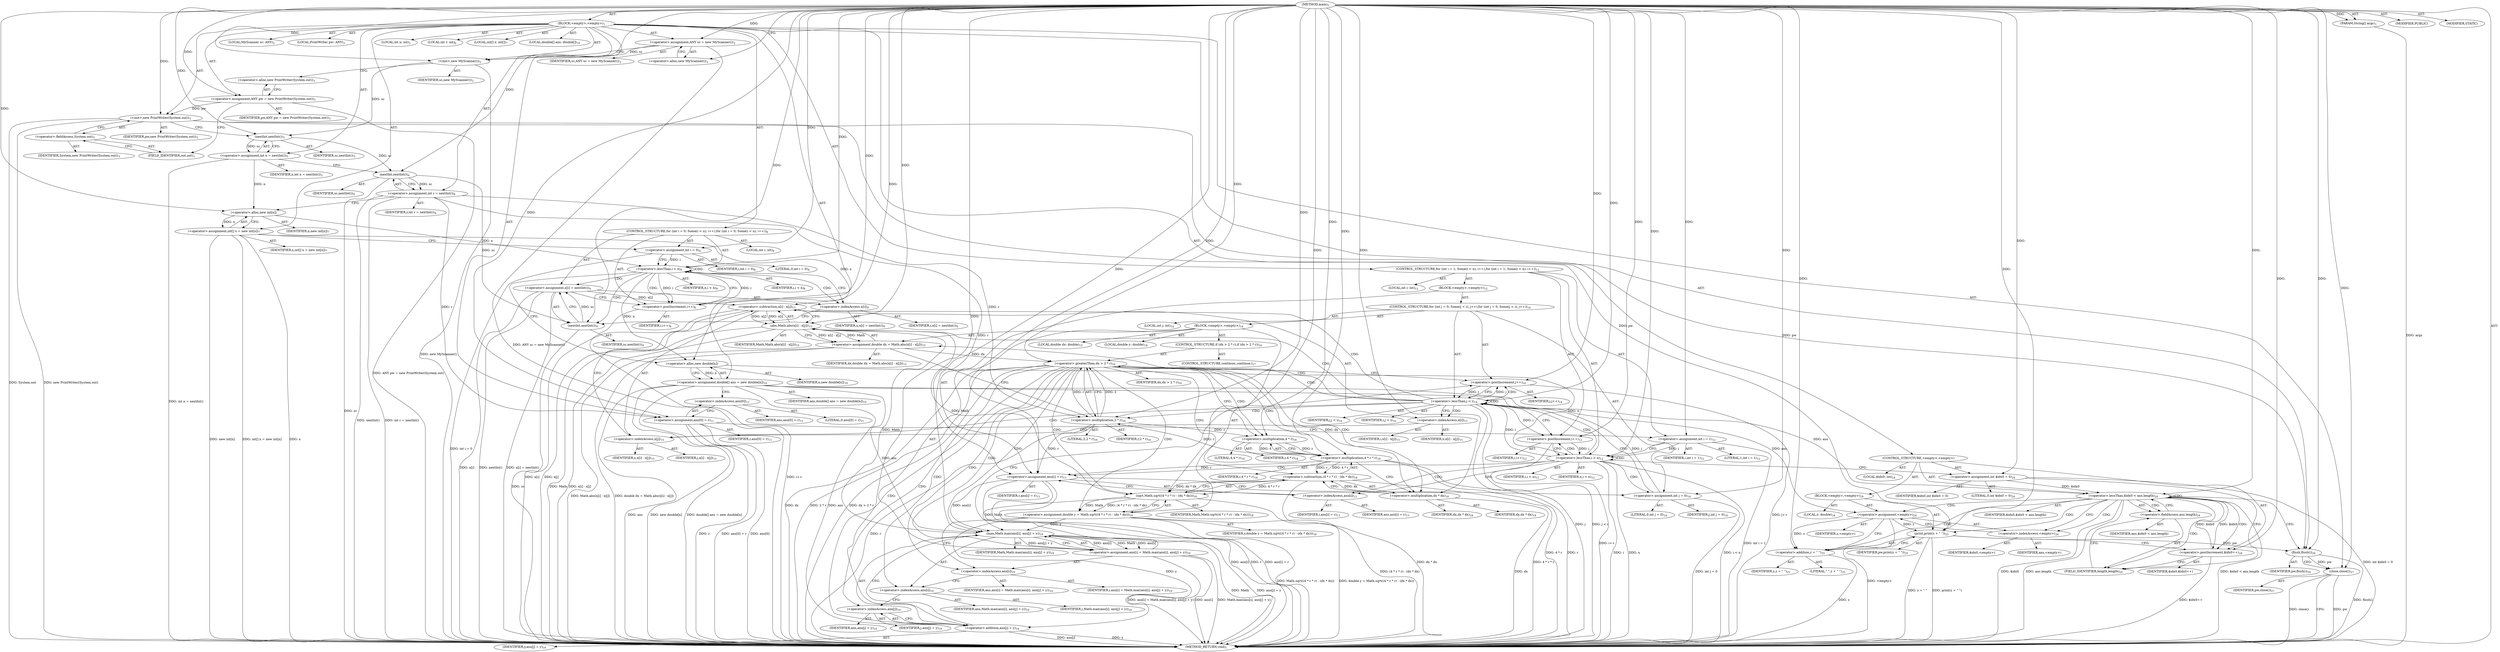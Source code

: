 digraph "main" {  
"21" [label = <(METHOD,main)<SUB>1</SUB>> ]
"22" [label = <(PARAM,String[] args)<SUB>1</SUB>> ]
"23" [label = <(BLOCK,&lt;empty&gt;,&lt;empty&gt;)<SUB>1</SUB>> ]
"4" [label = <(LOCAL,MyScanner sc: ANY)<SUB>2</SUB>> ]
"24" [label = <(&lt;operator&gt;.assignment,ANY sc = new MyScanner())<SUB>2</SUB>> ]
"25" [label = <(IDENTIFIER,sc,ANY sc = new MyScanner())<SUB>2</SUB>> ]
"26" [label = <(&lt;operator&gt;.alloc,new MyScanner())<SUB>2</SUB>> ]
"27" [label = <(&lt;init&gt;,new MyScanner())<SUB>2</SUB>> ]
"3" [label = <(IDENTIFIER,sc,new MyScanner())<SUB>2</SUB>> ]
"6" [label = <(LOCAL,PrintWriter pw: ANY)<SUB>3</SUB>> ]
"28" [label = <(&lt;operator&gt;.assignment,ANY pw = new PrintWriter(System.out))<SUB>3</SUB>> ]
"29" [label = <(IDENTIFIER,pw,ANY pw = new PrintWriter(System.out))<SUB>3</SUB>> ]
"30" [label = <(&lt;operator&gt;.alloc,new PrintWriter(System.out))<SUB>3</SUB>> ]
"31" [label = <(&lt;init&gt;,new PrintWriter(System.out))<SUB>3</SUB>> ]
"5" [label = <(IDENTIFIER,pw,new PrintWriter(System.out))<SUB>3</SUB>> ]
"32" [label = <(&lt;operator&gt;.fieldAccess,System.out)<SUB>3</SUB>> ]
"33" [label = <(IDENTIFIER,System,new PrintWriter(System.out))<SUB>3</SUB>> ]
"34" [label = <(FIELD_IDENTIFIER,out,out)<SUB>3</SUB>> ]
"35" [label = <(LOCAL,int n: int)<SUB>5</SUB>> ]
"36" [label = <(&lt;operator&gt;.assignment,int n = nextInt())<SUB>5</SUB>> ]
"37" [label = <(IDENTIFIER,n,int n = nextInt())<SUB>5</SUB>> ]
"38" [label = <(nextInt,nextInt())<SUB>5</SUB>> ]
"39" [label = <(IDENTIFIER,sc,nextInt())<SUB>5</SUB>> ]
"40" [label = <(LOCAL,int r: int)<SUB>6</SUB>> ]
"41" [label = <(&lt;operator&gt;.assignment,int r = nextInt())<SUB>6</SUB>> ]
"42" [label = <(IDENTIFIER,r,int r = nextInt())<SUB>6</SUB>> ]
"43" [label = <(nextInt,nextInt())<SUB>6</SUB>> ]
"44" [label = <(IDENTIFIER,sc,nextInt())<SUB>6</SUB>> ]
"45" [label = <(LOCAL,int[] x: int[])<SUB>7</SUB>> ]
"46" [label = <(&lt;operator&gt;.assignment,int[] x = new int[n])<SUB>7</SUB>> ]
"47" [label = <(IDENTIFIER,x,int[] x = new int[n])<SUB>7</SUB>> ]
"48" [label = <(&lt;operator&gt;.alloc,new int[n])> ]
"49" [label = <(IDENTIFIER,n,new int[n])<SUB>7</SUB>> ]
"50" [label = <(CONTROL_STRUCTURE,for (int i = 0; Some(i &lt; n); i++),for (int i = 0; Some(i &lt; n); i++))<SUB>8</SUB>> ]
"51" [label = <(LOCAL,int i: int)<SUB>8</SUB>> ]
"52" [label = <(&lt;operator&gt;.assignment,int i = 0)<SUB>8</SUB>> ]
"53" [label = <(IDENTIFIER,i,int i = 0)<SUB>8</SUB>> ]
"54" [label = <(LITERAL,0,int i = 0)<SUB>8</SUB>> ]
"55" [label = <(&lt;operator&gt;.lessThan,i &lt; n)<SUB>8</SUB>> ]
"56" [label = <(IDENTIFIER,i,i &lt; n)<SUB>8</SUB>> ]
"57" [label = <(IDENTIFIER,n,i &lt; n)<SUB>8</SUB>> ]
"58" [label = <(&lt;operator&gt;.postIncrement,i++)<SUB>8</SUB>> ]
"59" [label = <(IDENTIFIER,i,i++)<SUB>8</SUB>> ]
"60" [label = <(&lt;operator&gt;.assignment,x[i] = nextInt())<SUB>9</SUB>> ]
"61" [label = <(&lt;operator&gt;.indexAccess,x[i])<SUB>9</SUB>> ]
"62" [label = <(IDENTIFIER,x,x[i] = nextInt())<SUB>9</SUB>> ]
"63" [label = <(IDENTIFIER,i,x[i] = nextInt())<SUB>9</SUB>> ]
"64" [label = <(nextInt,nextInt())<SUB>9</SUB>> ]
"65" [label = <(IDENTIFIER,sc,nextInt())<SUB>9</SUB>> ]
"66" [label = <(LOCAL,double[] ans: double[])<SUB>10</SUB>> ]
"67" [label = <(&lt;operator&gt;.assignment,double[] ans = new double[n])<SUB>10</SUB>> ]
"68" [label = <(IDENTIFIER,ans,double[] ans = new double[n])<SUB>10</SUB>> ]
"69" [label = <(&lt;operator&gt;.alloc,new double[n])> ]
"70" [label = <(IDENTIFIER,n,new double[n])<SUB>10</SUB>> ]
"71" [label = <(&lt;operator&gt;.assignment,ans[0] = r)<SUB>11</SUB>> ]
"72" [label = <(&lt;operator&gt;.indexAccess,ans[0])<SUB>11</SUB>> ]
"73" [label = <(IDENTIFIER,ans,ans[0] = r)<SUB>11</SUB>> ]
"74" [label = <(LITERAL,0,ans[0] = r)<SUB>11</SUB>> ]
"75" [label = <(IDENTIFIER,r,ans[0] = r)<SUB>11</SUB>> ]
"76" [label = <(CONTROL_STRUCTURE,for (int i = 1; Some(i &lt; n); i++),for (int i = 1; Some(i &lt; n); i++))<SUB>12</SUB>> ]
"77" [label = <(LOCAL,int i: int)<SUB>12</SUB>> ]
"78" [label = <(&lt;operator&gt;.assignment,int i = 1)<SUB>12</SUB>> ]
"79" [label = <(IDENTIFIER,i,int i = 1)<SUB>12</SUB>> ]
"80" [label = <(LITERAL,1,int i = 1)<SUB>12</SUB>> ]
"81" [label = <(&lt;operator&gt;.lessThan,i &lt; n)<SUB>12</SUB>> ]
"82" [label = <(IDENTIFIER,i,i &lt; n)<SUB>12</SUB>> ]
"83" [label = <(IDENTIFIER,n,i &lt; n)<SUB>12</SUB>> ]
"84" [label = <(&lt;operator&gt;.postIncrement,i++)<SUB>12</SUB>> ]
"85" [label = <(IDENTIFIER,i,i++)<SUB>12</SUB>> ]
"86" [label = <(BLOCK,&lt;empty&gt;,&lt;empty&gt;)<SUB>12</SUB>> ]
"87" [label = <(&lt;operator&gt;.assignment,ans[i] = r)<SUB>13</SUB>> ]
"88" [label = <(&lt;operator&gt;.indexAccess,ans[i])<SUB>13</SUB>> ]
"89" [label = <(IDENTIFIER,ans,ans[i] = r)<SUB>13</SUB>> ]
"90" [label = <(IDENTIFIER,i,ans[i] = r)<SUB>13</SUB>> ]
"91" [label = <(IDENTIFIER,r,ans[i] = r)<SUB>13</SUB>> ]
"92" [label = <(CONTROL_STRUCTURE,for (int j = 0; Some(j &lt; i); j++),for (int j = 0; Some(j &lt; i); j++))<SUB>14</SUB>> ]
"93" [label = <(LOCAL,int j: int)<SUB>14</SUB>> ]
"94" [label = <(&lt;operator&gt;.assignment,int j = 0)<SUB>14</SUB>> ]
"95" [label = <(IDENTIFIER,j,int j = 0)<SUB>14</SUB>> ]
"96" [label = <(LITERAL,0,int j = 0)<SUB>14</SUB>> ]
"97" [label = <(&lt;operator&gt;.lessThan,j &lt; i)<SUB>14</SUB>> ]
"98" [label = <(IDENTIFIER,j,j &lt; i)<SUB>14</SUB>> ]
"99" [label = <(IDENTIFIER,i,j &lt; i)<SUB>14</SUB>> ]
"100" [label = <(&lt;operator&gt;.postIncrement,j++)<SUB>14</SUB>> ]
"101" [label = <(IDENTIFIER,j,j++)<SUB>14</SUB>> ]
"102" [label = <(BLOCK,&lt;empty&gt;,&lt;empty&gt;)<SUB>14</SUB>> ]
"103" [label = <(LOCAL,double dx: double)<SUB>15</SUB>> ]
"104" [label = <(&lt;operator&gt;.assignment,double dx = Math.abs(x[i] - x[j]))<SUB>15</SUB>> ]
"105" [label = <(IDENTIFIER,dx,double dx = Math.abs(x[i] - x[j]))<SUB>15</SUB>> ]
"106" [label = <(abs,Math.abs(x[i] - x[j]))<SUB>15</SUB>> ]
"107" [label = <(IDENTIFIER,Math,Math.abs(x[i] - x[j]))<SUB>15</SUB>> ]
"108" [label = <(&lt;operator&gt;.subtraction,x[i] - x[j])<SUB>15</SUB>> ]
"109" [label = <(&lt;operator&gt;.indexAccess,x[i])<SUB>15</SUB>> ]
"110" [label = <(IDENTIFIER,x,x[i] - x[j])<SUB>15</SUB>> ]
"111" [label = <(IDENTIFIER,i,x[i] - x[j])<SUB>15</SUB>> ]
"112" [label = <(&lt;operator&gt;.indexAccess,x[j])<SUB>15</SUB>> ]
"113" [label = <(IDENTIFIER,x,x[i] - x[j])<SUB>15</SUB>> ]
"114" [label = <(IDENTIFIER,j,x[i] - x[j])<SUB>15</SUB>> ]
"115" [label = <(CONTROL_STRUCTURE,if (dx &gt; 2 * r),if (dx &gt; 2 * r))<SUB>16</SUB>> ]
"116" [label = <(&lt;operator&gt;.greaterThan,dx &gt; 2 * r)<SUB>16</SUB>> ]
"117" [label = <(IDENTIFIER,dx,dx &gt; 2 * r)<SUB>16</SUB>> ]
"118" [label = <(&lt;operator&gt;.multiplication,2 * r)<SUB>16</SUB>> ]
"119" [label = <(LITERAL,2,2 * r)<SUB>16</SUB>> ]
"120" [label = <(IDENTIFIER,r,2 * r)<SUB>16</SUB>> ]
"121" [label = <(CONTROL_STRUCTURE,continue;,continue;)<SUB>17</SUB>> ]
"122" [label = <(LOCAL,double y: double)<SUB>18</SUB>> ]
"123" [label = <(&lt;operator&gt;.assignment,double y = Math.sqrt((4 * r * r) - (dx * dx)))<SUB>18</SUB>> ]
"124" [label = <(IDENTIFIER,y,double y = Math.sqrt((4 * r * r) - (dx * dx)))<SUB>18</SUB>> ]
"125" [label = <(sqrt,Math.sqrt((4 * r * r) - (dx * dx)))<SUB>18</SUB>> ]
"126" [label = <(IDENTIFIER,Math,Math.sqrt((4 * r * r) - (dx * dx)))<SUB>18</SUB>> ]
"127" [label = <(&lt;operator&gt;.subtraction,(4 * r * r) - (dx * dx))<SUB>18</SUB>> ]
"128" [label = <(&lt;operator&gt;.multiplication,4 * r * r)<SUB>18</SUB>> ]
"129" [label = <(&lt;operator&gt;.multiplication,4 * r)<SUB>18</SUB>> ]
"130" [label = <(LITERAL,4,4 * r)<SUB>18</SUB>> ]
"131" [label = <(IDENTIFIER,r,4 * r)<SUB>18</SUB>> ]
"132" [label = <(IDENTIFIER,r,4 * r * r)<SUB>18</SUB>> ]
"133" [label = <(&lt;operator&gt;.multiplication,dx * dx)<SUB>18</SUB>> ]
"134" [label = <(IDENTIFIER,dx,dx * dx)<SUB>18</SUB>> ]
"135" [label = <(IDENTIFIER,dx,dx * dx)<SUB>18</SUB>> ]
"136" [label = <(&lt;operator&gt;.assignment,ans[i] = Math.max(ans[i], ans[j] + y))<SUB>19</SUB>> ]
"137" [label = <(&lt;operator&gt;.indexAccess,ans[i])<SUB>19</SUB>> ]
"138" [label = <(IDENTIFIER,ans,ans[i] = Math.max(ans[i], ans[j] + y))<SUB>19</SUB>> ]
"139" [label = <(IDENTIFIER,i,ans[i] = Math.max(ans[i], ans[j] + y))<SUB>19</SUB>> ]
"140" [label = <(max,Math.max(ans[i], ans[j] + y))<SUB>19</SUB>> ]
"141" [label = <(IDENTIFIER,Math,Math.max(ans[i], ans[j] + y))<SUB>19</SUB>> ]
"142" [label = <(&lt;operator&gt;.indexAccess,ans[i])<SUB>19</SUB>> ]
"143" [label = <(IDENTIFIER,ans,Math.max(ans[i], ans[j] + y))<SUB>19</SUB>> ]
"144" [label = <(IDENTIFIER,i,Math.max(ans[i], ans[j] + y))<SUB>19</SUB>> ]
"145" [label = <(&lt;operator&gt;.addition,ans[j] + y)<SUB>19</SUB>> ]
"146" [label = <(&lt;operator&gt;.indexAccess,ans[j])<SUB>19</SUB>> ]
"147" [label = <(IDENTIFIER,ans,ans[j] + y)<SUB>19</SUB>> ]
"148" [label = <(IDENTIFIER,j,ans[j] + y)<SUB>19</SUB>> ]
"149" [label = <(IDENTIFIER,y,ans[j] + y)<SUB>19</SUB>> ]
"150" [label = <(CONTROL_STRUCTURE,&lt;empty&gt;,&lt;empty&gt;)> ]
"151" [label = <(LOCAL,$idx0: int)<SUB>24</SUB>> ]
"152" [label = <(&lt;operator&gt;.assignment,int $idx0 = 0)<SUB>24</SUB>> ]
"153" [label = <(IDENTIFIER,$idx0,int $idx0 = 0)> ]
"154" [label = <(LITERAL,0,int $idx0 = 0)<SUB>24</SUB>> ]
"155" [label = <(&lt;operator&gt;.lessThan,$idx0 &lt; ans.length)<SUB>24</SUB>> ]
"156" [label = <(IDENTIFIER,$idx0,$idx0 &lt; ans.length)> ]
"157" [label = <(&lt;operator&gt;.fieldAccess,ans.length)<SUB>24</SUB>> ]
"158" [label = <(IDENTIFIER,ans,$idx0 &lt; ans.length)> ]
"159" [label = <(FIELD_IDENTIFIER,length,length)<SUB>24</SUB>> ]
"160" [label = <(&lt;operator&gt;.postIncrement,$idx0++)<SUB>24</SUB>> ]
"161" [label = <(IDENTIFIER,$idx0,$idx0++)> ]
"162" [label = <(BLOCK,&lt;empty&gt;,&lt;empty&gt;)<SUB>24</SUB>> ]
"163" [label = <(LOCAL,z: double)<SUB>24</SUB>> ]
"164" [label = <(&lt;operator&gt;.assignment,&lt;empty&gt;)<SUB>24</SUB>> ]
"165" [label = <(IDENTIFIER,z,&lt;empty&gt;)> ]
"166" [label = <(&lt;operator&gt;.indexAccess,&lt;empty&gt;)<SUB>24</SUB>> ]
"167" [label = <(IDENTIFIER,ans,&lt;empty&gt;)> ]
"168" [label = <(IDENTIFIER,$idx0,&lt;empty&gt;)> ]
"169" [label = <(print,print(z + &quot; &quot;))<SUB>25</SUB>> ]
"170" [label = <(IDENTIFIER,pw,print(z + &quot; &quot;))<SUB>25</SUB>> ]
"171" [label = <(&lt;operator&gt;.addition,z + &quot; &quot;)<SUB>25</SUB>> ]
"172" [label = <(IDENTIFIER,z,z + &quot; &quot;)<SUB>25</SUB>> ]
"173" [label = <(LITERAL,&quot; &quot;,z + &quot; &quot;)<SUB>25</SUB>> ]
"174" [label = <(flush,flush())<SUB>26</SUB>> ]
"175" [label = <(IDENTIFIER,pw,flush())<SUB>26</SUB>> ]
"176" [label = <(close,close())<SUB>27</SUB>> ]
"177" [label = <(IDENTIFIER,pw,close())<SUB>27</SUB>> ]
"178" [label = <(MODIFIER,PUBLIC)> ]
"179" [label = <(MODIFIER,STATIC)> ]
"180" [label = <(METHOD_RETURN,void)<SUB>1</SUB>> ]
  "21" -> "22"  [ label = "AST: "] 
  "21" -> "23"  [ label = "AST: "] 
  "21" -> "178"  [ label = "AST: "] 
  "21" -> "179"  [ label = "AST: "] 
  "21" -> "180"  [ label = "AST: "] 
  "23" -> "4"  [ label = "AST: "] 
  "23" -> "24"  [ label = "AST: "] 
  "23" -> "27"  [ label = "AST: "] 
  "23" -> "6"  [ label = "AST: "] 
  "23" -> "28"  [ label = "AST: "] 
  "23" -> "31"  [ label = "AST: "] 
  "23" -> "35"  [ label = "AST: "] 
  "23" -> "36"  [ label = "AST: "] 
  "23" -> "40"  [ label = "AST: "] 
  "23" -> "41"  [ label = "AST: "] 
  "23" -> "45"  [ label = "AST: "] 
  "23" -> "46"  [ label = "AST: "] 
  "23" -> "50"  [ label = "AST: "] 
  "23" -> "66"  [ label = "AST: "] 
  "23" -> "67"  [ label = "AST: "] 
  "23" -> "71"  [ label = "AST: "] 
  "23" -> "76"  [ label = "AST: "] 
  "23" -> "150"  [ label = "AST: "] 
  "23" -> "174"  [ label = "AST: "] 
  "23" -> "176"  [ label = "AST: "] 
  "24" -> "25"  [ label = "AST: "] 
  "24" -> "26"  [ label = "AST: "] 
  "27" -> "3"  [ label = "AST: "] 
  "28" -> "29"  [ label = "AST: "] 
  "28" -> "30"  [ label = "AST: "] 
  "31" -> "5"  [ label = "AST: "] 
  "31" -> "32"  [ label = "AST: "] 
  "32" -> "33"  [ label = "AST: "] 
  "32" -> "34"  [ label = "AST: "] 
  "36" -> "37"  [ label = "AST: "] 
  "36" -> "38"  [ label = "AST: "] 
  "38" -> "39"  [ label = "AST: "] 
  "41" -> "42"  [ label = "AST: "] 
  "41" -> "43"  [ label = "AST: "] 
  "43" -> "44"  [ label = "AST: "] 
  "46" -> "47"  [ label = "AST: "] 
  "46" -> "48"  [ label = "AST: "] 
  "48" -> "49"  [ label = "AST: "] 
  "50" -> "51"  [ label = "AST: "] 
  "50" -> "52"  [ label = "AST: "] 
  "50" -> "55"  [ label = "AST: "] 
  "50" -> "58"  [ label = "AST: "] 
  "50" -> "60"  [ label = "AST: "] 
  "52" -> "53"  [ label = "AST: "] 
  "52" -> "54"  [ label = "AST: "] 
  "55" -> "56"  [ label = "AST: "] 
  "55" -> "57"  [ label = "AST: "] 
  "58" -> "59"  [ label = "AST: "] 
  "60" -> "61"  [ label = "AST: "] 
  "60" -> "64"  [ label = "AST: "] 
  "61" -> "62"  [ label = "AST: "] 
  "61" -> "63"  [ label = "AST: "] 
  "64" -> "65"  [ label = "AST: "] 
  "67" -> "68"  [ label = "AST: "] 
  "67" -> "69"  [ label = "AST: "] 
  "69" -> "70"  [ label = "AST: "] 
  "71" -> "72"  [ label = "AST: "] 
  "71" -> "75"  [ label = "AST: "] 
  "72" -> "73"  [ label = "AST: "] 
  "72" -> "74"  [ label = "AST: "] 
  "76" -> "77"  [ label = "AST: "] 
  "76" -> "78"  [ label = "AST: "] 
  "76" -> "81"  [ label = "AST: "] 
  "76" -> "84"  [ label = "AST: "] 
  "76" -> "86"  [ label = "AST: "] 
  "78" -> "79"  [ label = "AST: "] 
  "78" -> "80"  [ label = "AST: "] 
  "81" -> "82"  [ label = "AST: "] 
  "81" -> "83"  [ label = "AST: "] 
  "84" -> "85"  [ label = "AST: "] 
  "86" -> "87"  [ label = "AST: "] 
  "86" -> "92"  [ label = "AST: "] 
  "87" -> "88"  [ label = "AST: "] 
  "87" -> "91"  [ label = "AST: "] 
  "88" -> "89"  [ label = "AST: "] 
  "88" -> "90"  [ label = "AST: "] 
  "92" -> "93"  [ label = "AST: "] 
  "92" -> "94"  [ label = "AST: "] 
  "92" -> "97"  [ label = "AST: "] 
  "92" -> "100"  [ label = "AST: "] 
  "92" -> "102"  [ label = "AST: "] 
  "94" -> "95"  [ label = "AST: "] 
  "94" -> "96"  [ label = "AST: "] 
  "97" -> "98"  [ label = "AST: "] 
  "97" -> "99"  [ label = "AST: "] 
  "100" -> "101"  [ label = "AST: "] 
  "102" -> "103"  [ label = "AST: "] 
  "102" -> "104"  [ label = "AST: "] 
  "102" -> "115"  [ label = "AST: "] 
  "102" -> "122"  [ label = "AST: "] 
  "102" -> "123"  [ label = "AST: "] 
  "102" -> "136"  [ label = "AST: "] 
  "104" -> "105"  [ label = "AST: "] 
  "104" -> "106"  [ label = "AST: "] 
  "106" -> "107"  [ label = "AST: "] 
  "106" -> "108"  [ label = "AST: "] 
  "108" -> "109"  [ label = "AST: "] 
  "108" -> "112"  [ label = "AST: "] 
  "109" -> "110"  [ label = "AST: "] 
  "109" -> "111"  [ label = "AST: "] 
  "112" -> "113"  [ label = "AST: "] 
  "112" -> "114"  [ label = "AST: "] 
  "115" -> "116"  [ label = "AST: "] 
  "115" -> "121"  [ label = "AST: "] 
  "116" -> "117"  [ label = "AST: "] 
  "116" -> "118"  [ label = "AST: "] 
  "118" -> "119"  [ label = "AST: "] 
  "118" -> "120"  [ label = "AST: "] 
  "123" -> "124"  [ label = "AST: "] 
  "123" -> "125"  [ label = "AST: "] 
  "125" -> "126"  [ label = "AST: "] 
  "125" -> "127"  [ label = "AST: "] 
  "127" -> "128"  [ label = "AST: "] 
  "127" -> "133"  [ label = "AST: "] 
  "128" -> "129"  [ label = "AST: "] 
  "128" -> "132"  [ label = "AST: "] 
  "129" -> "130"  [ label = "AST: "] 
  "129" -> "131"  [ label = "AST: "] 
  "133" -> "134"  [ label = "AST: "] 
  "133" -> "135"  [ label = "AST: "] 
  "136" -> "137"  [ label = "AST: "] 
  "136" -> "140"  [ label = "AST: "] 
  "137" -> "138"  [ label = "AST: "] 
  "137" -> "139"  [ label = "AST: "] 
  "140" -> "141"  [ label = "AST: "] 
  "140" -> "142"  [ label = "AST: "] 
  "140" -> "145"  [ label = "AST: "] 
  "142" -> "143"  [ label = "AST: "] 
  "142" -> "144"  [ label = "AST: "] 
  "145" -> "146"  [ label = "AST: "] 
  "145" -> "149"  [ label = "AST: "] 
  "146" -> "147"  [ label = "AST: "] 
  "146" -> "148"  [ label = "AST: "] 
  "150" -> "151"  [ label = "AST: "] 
  "150" -> "152"  [ label = "AST: "] 
  "150" -> "155"  [ label = "AST: "] 
  "150" -> "160"  [ label = "AST: "] 
  "150" -> "162"  [ label = "AST: "] 
  "152" -> "153"  [ label = "AST: "] 
  "152" -> "154"  [ label = "AST: "] 
  "155" -> "156"  [ label = "AST: "] 
  "155" -> "157"  [ label = "AST: "] 
  "157" -> "158"  [ label = "AST: "] 
  "157" -> "159"  [ label = "AST: "] 
  "160" -> "161"  [ label = "AST: "] 
  "162" -> "163"  [ label = "AST: "] 
  "162" -> "164"  [ label = "AST: "] 
  "162" -> "169"  [ label = "AST: "] 
  "164" -> "165"  [ label = "AST: "] 
  "164" -> "166"  [ label = "AST: "] 
  "166" -> "167"  [ label = "AST: "] 
  "166" -> "168"  [ label = "AST: "] 
  "169" -> "170"  [ label = "AST: "] 
  "169" -> "171"  [ label = "AST: "] 
  "171" -> "172"  [ label = "AST: "] 
  "171" -> "173"  [ label = "AST: "] 
  "174" -> "175"  [ label = "AST: "] 
  "176" -> "177"  [ label = "AST: "] 
  "24" -> "27"  [ label = "CFG: "] 
  "27" -> "30"  [ label = "CFG: "] 
  "28" -> "34"  [ label = "CFG: "] 
  "31" -> "38"  [ label = "CFG: "] 
  "36" -> "43"  [ label = "CFG: "] 
  "41" -> "48"  [ label = "CFG: "] 
  "46" -> "52"  [ label = "CFG: "] 
  "67" -> "72"  [ label = "CFG: "] 
  "71" -> "78"  [ label = "CFG: "] 
  "174" -> "176"  [ label = "CFG: "] 
  "176" -> "180"  [ label = "CFG: "] 
  "26" -> "24"  [ label = "CFG: "] 
  "30" -> "28"  [ label = "CFG: "] 
  "32" -> "31"  [ label = "CFG: "] 
  "38" -> "36"  [ label = "CFG: "] 
  "43" -> "41"  [ label = "CFG: "] 
  "48" -> "46"  [ label = "CFG: "] 
  "52" -> "55"  [ label = "CFG: "] 
  "55" -> "61"  [ label = "CFG: "] 
  "55" -> "69"  [ label = "CFG: "] 
  "58" -> "55"  [ label = "CFG: "] 
  "60" -> "58"  [ label = "CFG: "] 
  "69" -> "67"  [ label = "CFG: "] 
  "72" -> "71"  [ label = "CFG: "] 
  "78" -> "81"  [ label = "CFG: "] 
  "81" -> "88"  [ label = "CFG: "] 
  "81" -> "152"  [ label = "CFG: "] 
  "84" -> "81"  [ label = "CFG: "] 
  "152" -> "159"  [ label = "CFG: "] 
  "155" -> "166"  [ label = "CFG: "] 
  "155" -> "174"  [ label = "CFG: "] 
  "160" -> "159"  [ label = "CFG: "] 
  "34" -> "32"  [ label = "CFG: "] 
  "61" -> "64"  [ label = "CFG: "] 
  "64" -> "60"  [ label = "CFG: "] 
  "87" -> "94"  [ label = "CFG: "] 
  "157" -> "155"  [ label = "CFG: "] 
  "164" -> "171"  [ label = "CFG: "] 
  "169" -> "160"  [ label = "CFG: "] 
  "88" -> "87"  [ label = "CFG: "] 
  "94" -> "97"  [ label = "CFG: "] 
  "97" -> "109"  [ label = "CFG: "] 
  "97" -> "84"  [ label = "CFG: "] 
  "100" -> "97"  [ label = "CFG: "] 
  "159" -> "157"  [ label = "CFG: "] 
  "166" -> "164"  [ label = "CFG: "] 
  "171" -> "169"  [ label = "CFG: "] 
  "104" -> "118"  [ label = "CFG: "] 
  "123" -> "137"  [ label = "CFG: "] 
  "136" -> "100"  [ label = "CFG: "] 
  "106" -> "104"  [ label = "CFG: "] 
  "116" -> "100"  [ label = "CFG: "] 
  "116" -> "129"  [ label = "CFG: "] 
  "125" -> "123"  [ label = "CFG: "] 
  "137" -> "142"  [ label = "CFG: "] 
  "140" -> "136"  [ label = "CFG: "] 
  "108" -> "106"  [ label = "CFG: "] 
  "118" -> "116"  [ label = "CFG: "] 
  "127" -> "125"  [ label = "CFG: "] 
  "142" -> "146"  [ label = "CFG: "] 
  "145" -> "140"  [ label = "CFG: "] 
  "109" -> "112"  [ label = "CFG: "] 
  "112" -> "108"  [ label = "CFG: "] 
  "128" -> "133"  [ label = "CFG: "] 
  "133" -> "127"  [ label = "CFG: "] 
  "146" -> "145"  [ label = "CFG: "] 
  "129" -> "128"  [ label = "CFG: "] 
  "21" -> "26"  [ label = "CFG: "] 
  "22" -> "180"  [ label = "DDG: args"] 
  "24" -> "180"  [ label = "DDG: ANY sc = new MyScanner()"] 
  "27" -> "180"  [ label = "DDG: new MyScanner()"] 
  "28" -> "180"  [ label = "DDG: ANY pw = new PrintWriter(System.out)"] 
  "31" -> "180"  [ label = "DDG: System.out"] 
  "31" -> "180"  [ label = "DDG: new PrintWriter(System.out)"] 
  "36" -> "180"  [ label = "DDG: int n = nextInt()"] 
  "43" -> "180"  [ label = "DDG: sc"] 
  "41" -> "180"  [ label = "DDG: nextInt()"] 
  "41" -> "180"  [ label = "DDG: int r = nextInt()"] 
  "46" -> "180"  [ label = "DDG: x"] 
  "46" -> "180"  [ label = "DDG: new int[n]"] 
  "46" -> "180"  [ label = "DDG: int[] x = new int[n]"] 
  "52" -> "180"  [ label = "DDG: int i = 0"] 
  "67" -> "180"  [ label = "DDG: ans"] 
  "67" -> "180"  [ label = "DDG: new double[n]"] 
  "67" -> "180"  [ label = "DDG: double[] ans = new double[n]"] 
  "71" -> "180"  [ label = "DDG: ans[0]"] 
  "71" -> "180"  [ label = "DDG: r"] 
  "71" -> "180"  [ label = "DDG: ans[0] = r"] 
  "78" -> "180"  [ label = "DDG: int i = 1"] 
  "81" -> "180"  [ label = "DDG: i"] 
  "81" -> "180"  [ label = "DDG: n"] 
  "81" -> "180"  [ label = "DDG: i &lt; n"] 
  "152" -> "180"  [ label = "DDG: int $idx0 = 0"] 
  "155" -> "180"  [ label = "DDG: $idx0"] 
  "155" -> "180"  [ label = "DDG: ans.length"] 
  "155" -> "180"  [ label = "DDG: $idx0 &lt; ans.length"] 
  "174" -> "180"  [ label = "DDG: flush()"] 
  "176" -> "180"  [ label = "DDG: pw"] 
  "176" -> "180"  [ label = "DDG: close()"] 
  "164" -> "180"  [ label = "DDG: &lt;empty&gt;"] 
  "171" -> "180"  [ label = "DDG: z"] 
  "169" -> "180"  [ label = "DDG: z + &quot; &quot;"] 
  "169" -> "180"  [ label = "DDG: print(z + &quot; &quot;)"] 
  "160" -> "180"  [ label = "DDG: $idx0++"] 
  "87" -> "180"  [ label = "DDG: ans[i]"] 
  "87" -> "180"  [ label = "DDG: r"] 
  "87" -> "180"  [ label = "DDG: ans[i] = r"] 
  "94" -> "180"  [ label = "DDG: int j = 0"] 
  "97" -> "180"  [ label = "DDG: j"] 
  "97" -> "180"  [ label = "DDG: j &lt; i"] 
  "84" -> "180"  [ label = "DDG: i++"] 
  "106" -> "180"  [ label = "DDG: Math"] 
  "108" -> "180"  [ label = "DDG: x[i]"] 
  "108" -> "180"  [ label = "DDG: x[j]"] 
  "106" -> "180"  [ label = "DDG: x[i] - x[j]"] 
  "104" -> "180"  [ label = "DDG: Math.abs(x[i] - x[j])"] 
  "104" -> "180"  [ label = "DDG: double dx = Math.abs(x[i] - x[j])"] 
  "116" -> "180"  [ label = "DDG: dx"] 
  "118" -> "180"  [ label = "DDG: r"] 
  "116" -> "180"  [ label = "DDG: 2 * r"] 
  "116" -> "180"  [ label = "DDG: dx &gt; 2 * r"] 
  "128" -> "180"  [ label = "DDG: 4 * r"] 
  "128" -> "180"  [ label = "DDG: r"] 
  "127" -> "180"  [ label = "DDG: 4 * r * r"] 
  "133" -> "180"  [ label = "DDG: dx"] 
  "127" -> "180"  [ label = "DDG: dx * dx"] 
  "125" -> "180"  [ label = "DDG: (4 * r * r) - (dx * dx)"] 
  "123" -> "180"  [ label = "DDG: Math.sqrt((4 * r * r) - (dx * dx))"] 
  "123" -> "180"  [ label = "DDG: double y = Math.sqrt((4 * r * r) - (dx * dx))"] 
  "136" -> "180"  [ label = "DDG: ans[i]"] 
  "140" -> "180"  [ label = "DDG: Math"] 
  "145" -> "180"  [ label = "DDG: ans[j]"] 
  "145" -> "180"  [ label = "DDG: y"] 
  "140" -> "180"  [ label = "DDG: ans[j] + y"] 
  "136" -> "180"  [ label = "DDG: Math.max(ans[i], ans[j] + y)"] 
  "136" -> "180"  [ label = "DDG: ans[i] = Math.max(ans[i], ans[j] + y)"] 
  "100" -> "180"  [ label = "DDG: j++"] 
  "60" -> "180"  [ label = "DDG: x[i]"] 
  "64" -> "180"  [ label = "DDG: sc"] 
  "60" -> "180"  [ label = "DDG: nextInt()"] 
  "60" -> "180"  [ label = "DDG: x[i] = nextInt()"] 
  "58" -> "180"  [ label = "DDG: i++"] 
  "21" -> "22"  [ label = "DDG: "] 
  "21" -> "24"  [ label = "DDG: "] 
  "21" -> "28"  [ label = "DDG: "] 
  "38" -> "36"  [ label = "DDG: sc"] 
  "43" -> "41"  [ label = "DDG: sc"] 
  "48" -> "46"  [ label = "DDG: n"] 
  "69" -> "67"  [ label = "DDG: n"] 
  "41" -> "71"  [ label = "DDG: r"] 
  "21" -> "71"  [ label = "DDG: "] 
  "24" -> "27"  [ label = "DDG: sc"] 
  "21" -> "27"  [ label = "DDG: "] 
  "28" -> "31"  [ label = "DDG: pw"] 
  "21" -> "31"  [ label = "DDG: "] 
  "21" -> "52"  [ label = "DDG: "] 
  "64" -> "60"  [ label = "DDG: sc"] 
  "21" -> "78"  [ label = "DDG: "] 
  "21" -> "152"  [ label = "DDG: "] 
  "31" -> "174"  [ label = "DDG: pw"] 
  "169" -> "174"  [ label = "DDG: pw"] 
  "21" -> "174"  [ label = "DDG: "] 
  "174" -> "176"  [ label = "DDG: pw"] 
  "21" -> "176"  [ label = "DDG: "] 
  "27" -> "38"  [ label = "DDG: sc"] 
  "21" -> "38"  [ label = "DDG: "] 
  "38" -> "43"  [ label = "DDG: sc"] 
  "21" -> "43"  [ label = "DDG: "] 
  "36" -> "48"  [ label = "DDG: n"] 
  "21" -> "48"  [ label = "DDG: "] 
  "52" -> "55"  [ label = "DDG: i"] 
  "58" -> "55"  [ label = "DDG: i"] 
  "21" -> "55"  [ label = "DDG: "] 
  "48" -> "55"  [ label = "DDG: n"] 
  "55" -> "58"  [ label = "DDG: i"] 
  "21" -> "58"  [ label = "DDG: "] 
  "55" -> "69"  [ label = "DDG: n"] 
  "21" -> "69"  [ label = "DDG: "] 
  "78" -> "81"  [ label = "DDG: i"] 
  "84" -> "81"  [ label = "DDG: i"] 
  "21" -> "81"  [ label = "DDG: "] 
  "69" -> "81"  [ label = "DDG: n"] 
  "97" -> "84"  [ label = "DDG: i"] 
  "21" -> "84"  [ label = "DDG: "] 
  "118" -> "87"  [ label = "DDG: r"] 
  "128" -> "87"  [ label = "DDG: r"] 
  "21" -> "87"  [ label = "DDG: "] 
  "41" -> "87"  [ label = "DDG: r"] 
  "152" -> "155"  [ label = "DDG: $idx0"] 
  "160" -> "155"  [ label = "DDG: $idx0"] 
  "21" -> "155"  [ label = "DDG: "] 
  "67" -> "155"  [ label = "DDG: ans"] 
  "155" -> "160"  [ label = "DDG: $idx0"] 
  "21" -> "160"  [ label = "DDG: "] 
  "67" -> "164"  [ label = "DDG: ans"] 
  "43" -> "64"  [ label = "DDG: sc"] 
  "21" -> "64"  [ label = "DDG: "] 
  "21" -> "94"  [ label = "DDG: "] 
  "31" -> "169"  [ label = "DDG: pw"] 
  "21" -> "169"  [ label = "DDG: "] 
  "164" -> "169"  [ label = "DDG: z"] 
  "94" -> "97"  [ label = "DDG: j"] 
  "100" -> "97"  [ label = "DDG: j"] 
  "21" -> "97"  [ label = "DDG: "] 
  "81" -> "97"  [ label = "DDG: i"] 
  "97" -> "100"  [ label = "DDG: j"] 
  "21" -> "100"  [ label = "DDG: "] 
  "106" -> "104"  [ label = "DDG: Math"] 
  "106" -> "104"  [ label = "DDG: x[i] - x[j]"] 
  "125" -> "123"  [ label = "DDG: Math"] 
  "125" -> "123"  [ label = "DDG: (4 * r * r) - (dx * dx)"] 
  "140" -> "136"  [ label = "DDG: Math"] 
  "140" -> "136"  [ label = "DDG: ans[i]"] 
  "140" -> "136"  [ label = "DDG: ans[j] + y"] 
  "164" -> "171"  [ label = "DDG: z"] 
  "21" -> "171"  [ label = "DDG: "] 
  "140" -> "106"  [ label = "DDG: Math"] 
  "21" -> "106"  [ label = "DDG: "] 
  "108" -> "106"  [ label = "DDG: x[i]"] 
  "108" -> "106"  [ label = "DDG: x[j]"] 
  "104" -> "116"  [ label = "DDG: dx"] 
  "21" -> "116"  [ label = "DDG: "] 
  "118" -> "116"  [ label = "DDG: 2"] 
  "118" -> "116"  [ label = "DDG: r"] 
  "106" -> "125"  [ label = "DDG: Math"] 
  "21" -> "125"  [ label = "DDG: "] 
  "127" -> "125"  [ label = "DDG: 4 * r * r"] 
  "127" -> "125"  [ label = "DDG: dx * dx"] 
  "125" -> "140"  [ label = "DDG: Math"] 
  "21" -> "140"  [ label = "DDG: "] 
  "67" -> "140"  [ label = "DDG: ans"] 
  "87" -> "140"  [ label = "DDG: ans[i]"] 
  "136" -> "140"  [ label = "DDG: ans[i]"] 
  "123" -> "140"  [ label = "DDG: y"] 
  "46" -> "108"  [ label = "DDG: x"] 
  "60" -> "108"  [ label = "DDG: x[i]"] 
  "21" -> "118"  [ label = "DDG: "] 
  "128" -> "118"  [ label = "DDG: r"] 
  "41" -> "118"  [ label = "DDG: r"] 
  "128" -> "127"  [ label = "DDG: 4 * r"] 
  "128" -> "127"  [ label = "DDG: r"] 
  "133" -> "127"  [ label = "DDG: dx"] 
  "67" -> "145"  [ label = "DDG: ans"] 
  "123" -> "145"  [ label = "DDG: y"] 
  "21" -> "145"  [ label = "DDG: "] 
  "129" -> "128"  [ label = "DDG: 4"] 
  "129" -> "128"  [ label = "DDG: r"] 
  "21" -> "128"  [ label = "DDG: "] 
  "116" -> "133"  [ label = "DDG: dx"] 
  "21" -> "133"  [ label = "DDG: "] 
  "21" -> "129"  [ label = "DDG: "] 
  "118" -> "129"  [ label = "DDG: r"] 
  "55" -> "60"  [ label = "CDG: "] 
  "55" -> "64"  [ label = "CDG: "] 
  "55" -> "58"  [ label = "CDG: "] 
  "55" -> "61"  [ label = "CDG: "] 
  "55" -> "55"  [ label = "CDG: "] 
  "81" -> "94"  [ label = "CDG: "] 
  "81" -> "81"  [ label = "CDG: "] 
  "81" -> "84"  [ label = "CDG: "] 
  "81" -> "87"  [ label = "CDG: "] 
  "81" -> "97"  [ label = "CDG: "] 
  "81" -> "88"  [ label = "CDG: "] 
  "155" -> "160"  [ label = "CDG: "] 
  "155" -> "169"  [ label = "CDG: "] 
  "155" -> "166"  [ label = "CDG: "] 
  "155" -> "157"  [ label = "CDG: "] 
  "155" -> "159"  [ label = "CDG: "] 
  "155" -> "164"  [ label = "CDG: "] 
  "155" -> "155"  [ label = "CDG: "] 
  "155" -> "171"  [ label = "CDG: "] 
  "97" -> "116"  [ label = "CDG: "] 
  "97" -> "104"  [ label = "CDG: "] 
  "97" -> "106"  [ label = "CDG: "] 
  "97" -> "97"  [ label = "CDG: "] 
  "97" -> "112"  [ label = "CDG: "] 
  "97" -> "118"  [ label = "CDG: "] 
  "97" -> "100"  [ label = "CDG: "] 
  "97" -> "108"  [ label = "CDG: "] 
  "97" -> "109"  [ label = "CDG: "] 
  "116" -> "136"  [ label = "CDG: "] 
  "116" -> "145"  [ label = "CDG: "] 
  "116" -> "146"  [ label = "CDG: "] 
  "116" -> "128"  [ label = "CDG: "] 
  "116" -> "142"  [ label = "CDG: "] 
  "116" -> "123"  [ label = "CDG: "] 
  "116" -> "129"  [ label = "CDG: "] 
  "116" -> "140"  [ label = "CDG: "] 
  "116" -> "137"  [ label = "CDG: "] 
  "116" -> "127"  [ label = "CDG: "] 
  "116" -> "125"  [ label = "CDG: "] 
  "116" -> "133"  [ label = "CDG: "] 
}
